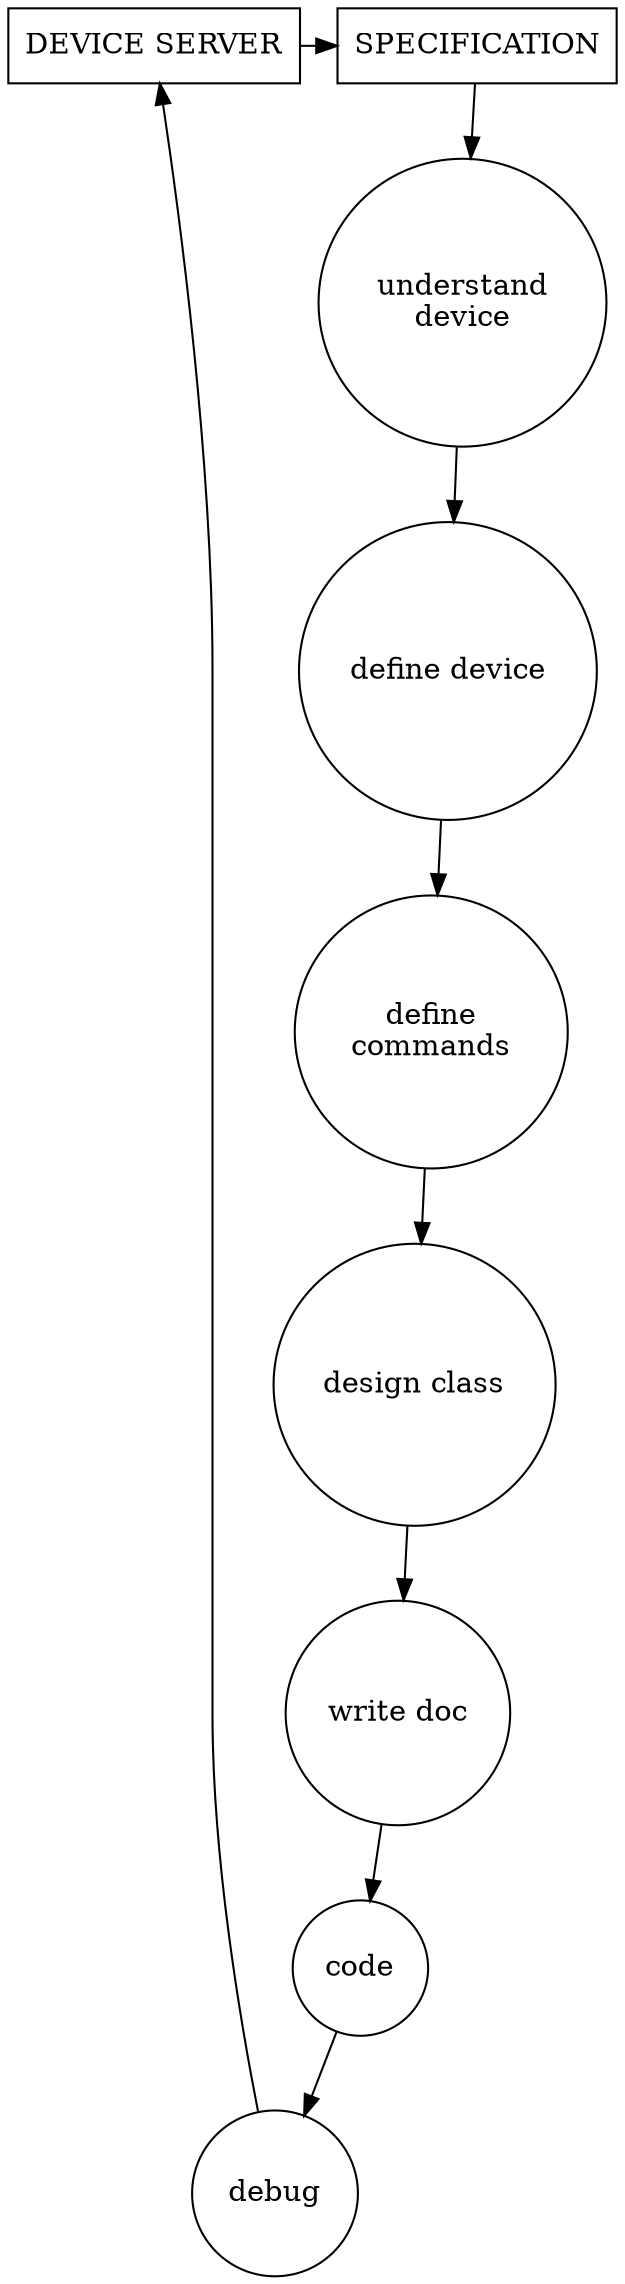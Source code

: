 digraph procedure {
	{
		rank=same;
		specification [shape=box,label="SPECIFICATION"];
		devserver [shape=box,label="DEVICE SERVER"];
	}

	understand [shape=circle,label="understand\ndevice"];
	devdefinition [shape=circle,label="define device"];
	cmddefinition [shape=circle,label="define\ncommands"];
	design [shape=circle,label="design class"];
	writedoc [shape=circle,label="write doc"];
	code [shape=circle,label="code"];
	debug [shape=circle,label="debug"];

	specification -> understand -> devdefinition -> cmddefinition -> design -> writedoc -> code -> debug -> devserver;
	devserver -> specification;
	
}
